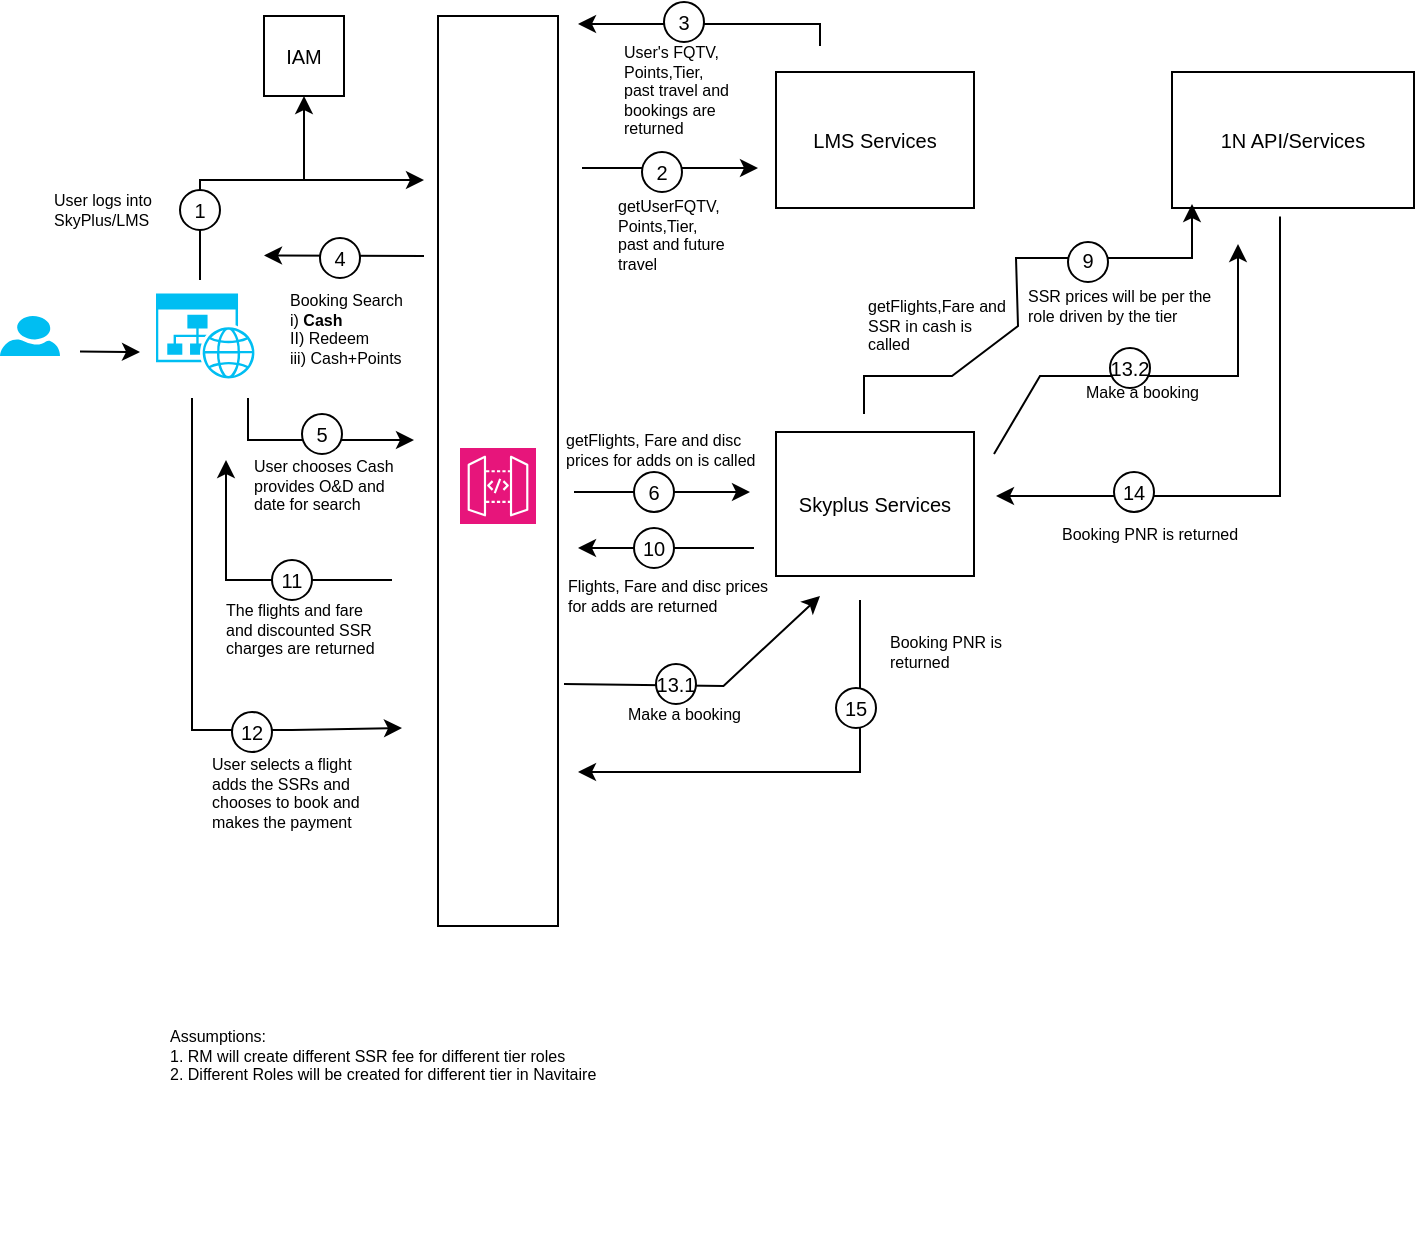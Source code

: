 <mxfile version="24.0.2" type="github" pages="2">
  <diagram name="Search Flights" id="_4PxHC857vVmuxzUV1pX">
    <mxGraphModel dx="1034" dy="446" grid="1" gridSize="10" guides="1" tooltips="1" connect="1" arrows="1" fold="1" page="1" pageScale="1" pageWidth="850" pageHeight="1100" math="0" shadow="0">
      <root>
        <mxCell id="0" />
        <mxCell id="1" parent="0" />
        <mxCell id="faEDPlh9rDtKGVH22Gkg-1" value="" style="verticalLabelPosition=bottom;html=1;verticalAlign=top;align=center;strokeColor=none;fillColor=#00BEF2;shape=mxgraph.azure.user;" parent="1" vertex="1">
          <mxGeometry x="8" y="190" width="30" height="20" as="geometry" />
        </mxCell>
        <mxCell id="faEDPlh9rDtKGVH22Gkg-2" value="" style="rounded=0;whiteSpace=wrap;html=1;" parent="1" vertex="1">
          <mxGeometry x="227" y="40" width="60" height="455" as="geometry" />
        </mxCell>
        <mxCell id="faEDPlh9rDtKGVH22Gkg-3" value="" style="verticalLabelPosition=bottom;html=1;verticalAlign=top;align=center;strokeColor=none;fillColor=#00BEF2;shape=mxgraph.azure.website_generic;pointerEvents=1;" parent="1" vertex="1">
          <mxGeometry x="86" y="178.75" width="50" height="42.5" as="geometry" />
        </mxCell>
        <mxCell id="faEDPlh9rDtKGVH22Gkg-4" value="" style="sketch=0;points=[[0,0,0],[0.25,0,0],[0.5,0,0],[0.75,0,0],[1,0,0],[0,1,0],[0.25,1,0],[0.5,1,0],[0.75,1,0],[1,1,0],[0,0.25,0],[0,0.5,0],[0,0.75,0],[1,0.25,0],[1,0.5,0],[1,0.75,0]];outlineConnect=0;fontColor=#232F3E;fillColor=#E7157B;strokeColor=#ffffff;dashed=0;verticalLabelPosition=bottom;verticalAlign=top;align=center;html=1;fontSize=12;fontStyle=0;aspect=fixed;shape=mxgraph.aws4.resourceIcon;resIcon=mxgraph.aws4.api_gateway;" parent="1" vertex="1">
          <mxGeometry x="238" y="256" width="38" height="38" as="geometry" />
        </mxCell>
        <mxCell id="faEDPlh9rDtKGVH22Gkg-5" value="" style="endArrow=classic;html=1;rounded=0;" parent="1" edge="1">
          <mxGeometry width="50" height="50" relative="1" as="geometry">
            <mxPoint x="48" y="207.75" as="sourcePoint" />
            <mxPoint x="78" y="208" as="targetPoint" />
          </mxGeometry>
        </mxCell>
        <mxCell id="faEDPlh9rDtKGVH22Gkg-6" value="" style="endArrow=classic;html=1;rounded=0;" parent="1" edge="1">
          <mxGeometry width="50" height="50" relative="1" as="geometry">
            <mxPoint x="108" y="172" as="sourcePoint" />
            <mxPoint x="220" y="122" as="targetPoint" />
            <Array as="points">
              <mxPoint x="108" y="122" />
            </Array>
          </mxGeometry>
        </mxCell>
        <mxCell id="faEDPlh9rDtKGVH22Gkg-7" value="Booking Search&lt;br&gt;i) &lt;b&gt;Cash&lt;/b&gt;&lt;br&gt;II) Redeem&lt;br&gt;iii) Cash+Points" style="text;html=1;strokeColor=none;fillColor=none;align=left;verticalAlign=top;whiteSpace=wrap;rounded=0;fontSize=8;" parent="1" vertex="1">
          <mxGeometry x="150.5" y="171" width="58.5" height="47" as="geometry" />
        </mxCell>
        <mxCell id="faEDPlh9rDtKGVH22Gkg-8" value="" style="endArrow=classic;html=1;rounded=0;entryX=0.5;entryY=1;entryDx=0;entryDy=0;" parent="1" target="faEDPlh9rDtKGVH22Gkg-9" edge="1">
          <mxGeometry width="50" height="50" relative="1" as="geometry">
            <mxPoint x="160" y="122" as="sourcePoint" />
            <mxPoint x="200" y="72" as="targetPoint" />
          </mxGeometry>
        </mxCell>
        <mxCell id="faEDPlh9rDtKGVH22Gkg-9" value="&lt;font style=&quot;font-size: 10px;&quot;&gt;IAM&lt;/font&gt;" style="rounded=0;whiteSpace=wrap;html=1;" parent="1" vertex="1">
          <mxGeometry x="140" y="40" width="40" height="40" as="geometry" />
        </mxCell>
        <mxCell id="faEDPlh9rDtKGVH22Gkg-10" value="" style="endArrow=classic;html=1;rounded=0;" parent="1" edge="1">
          <mxGeometry width="50" height="50" relative="1" as="geometry">
            <mxPoint x="220" y="160" as="sourcePoint" />
            <mxPoint x="140" y="159.75" as="targetPoint" />
          </mxGeometry>
        </mxCell>
        <mxCell id="faEDPlh9rDtKGVH22Gkg-11" value="" style="ellipse;whiteSpace=wrap;html=1;aspect=fixed;" parent="1" vertex="1">
          <mxGeometry x="168" y="151" width="20" height="20" as="geometry" />
        </mxCell>
        <mxCell id="faEDPlh9rDtKGVH22Gkg-12" value="&lt;font style=&quot;font-size: 10px;&quot;&gt;4&lt;/font&gt;" style="text;html=1;strokeColor=none;fillColor=none;align=center;verticalAlign=middle;whiteSpace=wrap;rounded=0;" parent="1" vertex="1">
          <mxGeometry x="163" y="151" width="30" height="20" as="geometry" />
        </mxCell>
        <mxCell id="faEDPlh9rDtKGVH22Gkg-13" value="" style="ellipse;whiteSpace=wrap;html=1;aspect=fixed;" parent="1" vertex="1">
          <mxGeometry x="98" y="127" width="20" height="20" as="geometry" />
        </mxCell>
        <mxCell id="faEDPlh9rDtKGVH22Gkg-14" value="&lt;font style=&quot;font-size: 10px;&quot;&gt;1&lt;/font&gt;" style="text;html=1;strokeColor=none;fillColor=none;align=center;verticalAlign=middle;whiteSpace=wrap;rounded=0;" parent="1" vertex="1">
          <mxGeometry x="93" y="127" width="30" height="20" as="geometry" />
        </mxCell>
        <mxCell id="faEDPlh9rDtKGVH22Gkg-15" value="User logs into SkyPlus/LMS" style="text;html=1;strokeColor=none;fillColor=none;align=left;verticalAlign=top;whiteSpace=wrap;rounded=0;fontSize=8;" parent="1" vertex="1">
          <mxGeometry x="32.5" y="120.5" width="58.5" height="38.5" as="geometry" />
        </mxCell>
        <mxCell id="faEDPlh9rDtKGVH22Gkg-16" value="" style="endArrow=classic;html=1;rounded=0;" parent="1" edge="1">
          <mxGeometry width="50" height="50" relative="1" as="geometry">
            <mxPoint x="132" y="231" as="sourcePoint" />
            <mxPoint x="215" y="252" as="targetPoint" />
            <Array as="points">
              <mxPoint x="132" y="252" />
            </Array>
          </mxGeometry>
        </mxCell>
        <mxCell id="faEDPlh9rDtKGVH22Gkg-17" value="" style="ellipse;whiteSpace=wrap;html=1;aspect=fixed;" parent="1" vertex="1">
          <mxGeometry x="159" y="239" width="20" height="20" as="geometry" />
        </mxCell>
        <mxCell id="faEDPlh9rDtKGVH22Gkg-18" value="&lt;font style=&quot;font-size: 10px;&quot;&gt;5&lt;/font&gt;" style="text;html=1;strokeColor=none;fillColor=none;align=center;verticalAlign=middle;whiteSpace=wrap;rounded=0;" parent="1" vertex="1">
          <mxGeometry x="154" y="239" width="30" height="20" as="geometry" />
        </mxCell>
        <mxCell id="faEDPlh9rDtKGVH22Gkg-19" value="User chooses Cash provides O&amp;amp;D and date for search" style="text;html=1;strokeColor=none;fillColor=none;align=left;verticalAlign=top;whiteSpace=wrap;rounded=0;fontSize=8;" parent="1" vertex="1">
          <mxGeometry x="132.5" y="253.5" width="76.5" height="38.5" as="geometry" />
        </mxCell>
        <mxCell id="faEDPlh9rDtKGVH22Gkg-20" value="&lt;font style=&quot;font-size: 10px;&quot;&gt;LMS Services&lt;/font&gt;" style="rounded=0;whiteSpace=wrap;html=1;" parent="1" vertex="1">
          <mxGeometry x="396" y="68" width="99" height="68" as="geometry" />
        </mxCell>
        <mxCell id="faEDPlh9rDtKGVH22Gkg-21" value="&lt;font style=&quot;font-size: 10px;&quot;&gt;Skyplus Services&lt;/font&gt;" style="rounded=0;whiteSpace=wrap;html=1;" parent="1" vertex="1">
          <mxGeometry x="396" y="248" width="99" height="72" as="geometry" />
        </mxCell>
        <mxCell id="faEDPlh9rDtKGVH22Gkg-22" value="" style="endArrow=classic;html=1;rounded=0;" parent="1" edge="1">
          <mxGeometry width="50" height="50" relative="1" as="geometry">
            <mxPoint x="299" y="116" as="sourcePoint" />
            <mxPoint x="387" y="116" as="targetPoint" />
          </mxGeometry>
        </mxCell>
        <mxCell id="faEDPlh9rDtKGVH22Gkg-23" value="&lt;font style=&quot;font-size: 10px;&quot;&gt;1N API/Services&lt;/font&gt;" style="rounded=0;whiteSpace=wrap;html=1;" parent="1" vertex="1">
          <mxGeometry x="594" y="68" width="121" height="68" as="geometry" />
        </mxCell>
        <mxCell id="faEDPlh9rDtKGVH22Gkg-24" value="" style="ellipse;whiteSpace=wrap;html=1;aspect=fixed;" parent="1" vertex="1">
          <mxGeometry x="329" y="108" width="20" height="20" as="geometry" />
        </mxCell>
        <mxCell id="faEDPlh9rDtKGVH22Gkg-25" value="&lt;font style=&quot;font-size: 10px;&quot;&gt;2&lt;/font&gt;" style="text;html=1;strokeColor=none;fillColor=none;align=center;verticalAlign=middle;whiteSpace=wrap;rounded=0;" parent="1" vertex="1">
          <mxGeometry x="324" y="108" width="30" height="20" as="geometry" />
        </mxCell>
        <mxCell id="faEDPlh9rDtKGVH22Gkg-26" value="getUserFQTV, Points,Tier, past and future travel" style="text;html=1;strokeColor=none;fillColor=none;align=left;verticalAlign=top;whiteSpace=wrap;rounded=0;fontSize=8;" parent="1" vertex="1">
          <mxGeometry x="314.75" y="124" width="58.5" height="53" as="geometry" />
        </mxCell>
        <mxCell id="faEDPlh9rDtKGVH22Gkg-27" value="getFlights,Fare and SSR in cash is called" style="text;html=1;strokeColor=none;fillColor=none;align=left;verticalAlign=top;whiteSpace=wrap;rounded=0;fontSize=8;" parent="1" vertex="1">
          <mxGeometry x="440" y="174" width="72.75" height="33" as="geometry" />
        </mxCell>
        <mxCell id="faEDPlh9rDtKGVH22Gkg-28" value="" style="endArrow=classic;html=1;rounded=0;" parent="1" edge="1">
          <mxGeometry width="50" height="50" relative="1" as="geometry">
            <mxPoint x="295" y="278" as="sourcePoint" />
            <mxPoint x="383" y="278" as="targetPoint" />
          </mxGeometry>
        </mxCell>
        <mxCell id="faEDPlh9rDtKGVH22Gkg-29" value="" style="ellipse;whiteSpace=wrap;html=1;aspect=fixed;" parent="1" vertex="1">
          <mxGeometry x="325" y="268" width="20" height="20" as="geometry" />
        </mxCell>
        <mxCell id="faEDPlh9rDtKGVH22Gkg-30" value="&lt;font style=&quot;font-size: 10px;&quot;&gt;6&lt;/font&gt;" style="text;html=1;strokeColor=none;fillColor=none;align=center;verticalAlign=middle;whiteSpace=wrap;rounded=0;" parent="1" vertex="1">
          <mxGeometry x="320" y="268" width="30" height="20" as="geometry" />
        </mxCell>
        <mxCell id="faEDPlh9rDtKGVH22Gkg-31" value="getFlights, Fare and disc prices for adds on is called" style="text;html=1;strokeColor=none;fillColor=none;align=left;verticalAlign=top;whiteSpace=wrap;rounded=0;fontSize=8;" parent="1" vertex="1">
          <mxGeometry x="289.38" y="241" width="109.25" height="18" as="geometry" />
        </mxCell>
        <mxCell id="faEDPlh9rDtKGVH22Gkg-32" value="" style="endArrow=classic;html=1;rounded=0;" parent="1" edge="1">
          <mxGeometry width="50" height="50" relative="1" as="geometry">
            <mxPoint x="648" y="140.25" as="sourcePoint" />
            <mxPoint x="506" y="280" as="targetPoint" />
            <Array as="points">
              <mxPoint x="648" y="162.25" />
              <mxPoint x="648" y="198" />
              <mxPoint x="648" y="220" />
              <mxPoint x="648" y="242" />
              <mxPoint x="648" y="280" />
            </Array>
          </mxGeometry>
        </mxCell>
        <mxCell id="faEDPlh9rDtKGVH22Gkg-33" value="" style="endArrow=classic;html=1;rounded=0;" parent="1" edge="1">
          <mxGeometry width="50" height="50" relative="1" as="geometry">
            <mxPoint x="440" y="239" as="sourcePoint" />
            <mxPoint x="604" y="134" as="targetPoint" />
            <Array as="points">
              <mxPoint x="440" y="220" />
              <mxPoint x="484" y="220" />
              <mxPoint x="517" y="195" />
              <mxPoint x="516" y="161" />
              <mxPoint x="604" y="161" />
            </Array>
          </mxGeometry>
        </mxCell>
        <mxCell id="faEDPlh9rDtKGVH22Gkg-34" value="" style="ellipse;whiteSpace=wrap;html=1;aspect=fixed;" parent="1" vertex="1">
          <mxGeometry x="542" y="153" width="20" height="20" as="geometry" />
        </mxCell>
        <mxCell id="faEDPlh9rDtKGVH22Gkg-35" value="&lt;font style=&quot;font-size: 10px;&quot;&gt;9&lt;/font&gt;" style="text;html=1;strokeColor=none;fillColor=none;align=center;verticalAlign=middle;whiteSpace=wrap;rounded=0;" parent="1" vertex="1">
          <mxGeometry x="537" y="152" width="30" height="20" as="geometry" />
        </mxCell>
        <mxCell id="faEDPlh9rDtKGVH22Gkg-36" value="" style="endArrow=classic;html=1;rounded=0;" parent="1" edge="1">
          <mxGeometry width="50" height="50" relative="1" as="geometry">
            <mxPoint x="385" y="306" as="sourcePoint" />
            <mxPoint x="297" y="306" as="targetPoint" />
            <Array as="points">
              <mxPoint x="352" y="306" />
              <mxPoint x="319" y="306" />
            </Array>
          </mxGeometry>
        </mxCell>
        <mxCell id="faEDPlh9rDtKGVH22Gkg-37" value="" style="ellipse;whiteSpace=wrap;html=1;aspect=fixed;" parent="1" vertex="1">
          <mxGeometry x="325" y="296" width="20" height="20" as="geometry" />
        </mxCell>
        <mxCell id="faEDPlh9rDtKGVH22Gkg-38" value="&lt;font style=&quot;font-size: 10px;&quot;&gt;10&lt;/font&gt;" style="text;html=1;strokeColor=none;fillColor=none;align=center;verticalAlign=middle;whiteSpace=wrap;rounded=0;" parent="1" vertex="1">
          <mxGeometry x="320" y="296" width="30" height="20" as="geometry" />
        </mxCell>
        <mxCell id="faEDPlh9rDtKGVH22Gkg-39" value="" style="endArrow=classic;html=1;rounded=0;" parent="1" edge="1">
          <mxGeometry width="50" height="50" relative="1" as="geometry">
            <mxPoint x="204" y="322" as="sourcePoint" />
            <mxPoint x="121" y="262" as="targetPoint" />
            <Array as="points">
              <mxPoint x="171" y="322" />
              <mxPoint x="121" y="322" />
            </Array>
          </mxGeometry>
        </mxCell>
        <mxCell id="faEDPlh9rDtKGVH22Gkg-40" value="" style="ellipse;whiteSpace=wrap;html=1;aspect=fixed;" parent="1" vertex="1">
          <mxGeometry x="144" y="312" width="20" height="20" as="geometry" />
        </mxCell>
        <mxCell id="faEDPlh9rDtKGVH22Gkg-41" value="&lt;font style=&quot;font-size: 10px;&quot;&gt;11&lt;/font&gt;" style="text;html=1;strokeColor=none;fillColor=none;align=center;verticalAlign=middle;whiteSpace=wrap;rounded=0;" parent="1" vertex="1">
          <mxGeometry x="139" y="312" width="30" height="20" as="geometry" />
        </mxCell>
        <mxCell id="faEDPlh9rDtKGVH22Gkg-42" value="" style="endArrow=classic;html=1;rounded=0;" parent="1" edge="1">
          <mxGeometry width="50" height="50" relative="1" as="geometry">
            <mxPoint x="418" y="55" as="sourcePoint" />
            <mxPoint x="297" y="44" as="targetPoint" />
            <Array as="points">
              <mxPoint x="418" y="44" />
            </Array>
          </mxGeometry>
        </mxCell>
        <mxCell id="faEDPlh9rDtKGVH22Gkg-43" value="User&#39;s FQTV, Points,Tier, past travel and bookings are returned" style="text;html=1;strokeColor=none;fillColor=none;align=left;verticalAlign=top;whiteSpace=wrap;rounded=0;fontSize=8;" parent="1" vertex="1">
          <mxGeometry x="318" y="47" width="58.5" height="52" as="geometry" />
        </mxCell>
        <mxCell id="faEDPlh9rDtKGVH22Gkg-44" value="" style="ellipse;whiteSpace=wrap;html=1;aspect=fixed;" parent="1" vertex="1">
          <mxGeometry x="340" y="33" width="20" height="20" as="geometry" />
        </mxCell>
        <mxCell id="faEDPlh9rDtKGVH22Gkg-45" value="&lt;font style=&quot;font-size: 10px;&quot;&gt;3&lt;/font&gt;" style="text;html=1;strokeColor=none;fillColor=none;align=center;verticalAlign=middle;whiteSpace=wrap;rounded=0;" parent="1" vertex="1">
          <mxGeometry x="335" y="33" width="30" height="20" as="geometry" />
        </mxCell>
        <mxCell id="faEDPlh9rDtKGVH22Gkg-46" value="Assumptions:&lt;br&gt;1. RM will create different SSR fee for different tier roles&lt;br&gt;2. Different Roles will be created for different tier in Navitaire&lt;br&gt;&amp;nbsp; &amp;nbsp;&amp;nbsp;" style="text;html=1;strokeColor=none;fillColor=none;align=left;verticalAlign=top;whiteSpace=wrap;rounded=0;fontSize=8;" parent="1" vertex="1">
          <mxGeometry x="91" y="539" width="275.25" height="117" as="geometry" />
        </mxCell>
        <mxCell id="faEDPlh9rDtKGVH22Gkg-47" value="The flights and fare and discounted SSR charges are returned" style="text;html=1;strokeColor=none;fillColor=none;align=left;verticalAlign=top;whiteSpace=wrap;rounded=0;fontSize=8;" parent="1" vertex="1">
          <mxGeometry x="118.75" y="326" width="79.25" height="33" as="geometry" />
        </mxCell>
        <mxCell id="faEDPlh9rDtKGVH22Gkg-48" value="" style="endArrow=classic;html=1;rounded=0;" parent="1" edge="1">
          <mxGeometry width="50" height="50" relative="1" as="geometry">
            <mxPoint x="104" y="231" as="sourcePoint" />
            <mxPoint x="209" y="396" as="targetPoint" />
            <Array as="points">
              <mxPoint x="104" y="397" />
              <mxPoint x="154" y="397" />
            </Array>
          </mxGeometry>
        </mxCell>
        <mxCell id="faEDPlh9rDtKGVH22Gkg-49" value="User selects a flight adds the SSRs and chooses to book and makes the payment" style="text;html=1;strokeColor=none;fillColor=none;align=left;verticalAlign=top;whiteSpace=wrap;rounded=0;fontSize=8;" parent="1" vertex="1">
          <mxGeometry x="111.75" y="403" width="86.25" height="59" as="geometry" />
        </mxCell>
        <mxCell id="faEDPlh9rDtKGVH22Gkg-50" value="" style="ellipse;whiteSpace=wrap;html=1;aspect=fixed;" parent="1" vertex="1">
          <mxGeometry x="124" y="388" width="20" height="20" as="geometry" />
        </mxCell>
        <mxCell id="faEDPlh9rDtKGVH22Gkg-51" value="&lt;font style=&quot;font-size: 10px;&quot;&gt;12&lt;/font&gt;" style="text;html=1;strokeColor=none;fillColor=none;align=center;verticalAlign=middle;whiteSpace=wrap;rounded=0;" parent="1" vertex="1">
          <mxGeometry x="119" y="388" width="30" height="20" as="geometry" />
        </mxCell>
        <mxCell id="faEDPlh9rDtKGVH22Gkg-52" value="Flights, Fare and disc prices for adds are returned" style="text;html=1;strokeColor=none;fillColor=none;align=left;verticalAlign=top;whiteSpace=wrap;rounded=0;fontSize=8;" parent="1" vertex="1">
          <mxGeometry x="290.38" y="314" width="109.25" height="18" as="geometry" />
        </mxCell>
        <mxCell id="faEDPlh9rDtKGVH22Gkg-53" value="SSR prices will be per the role driven by the tier&amp;nbsp;&amp;nbsp;" style="text;html=1;strokeColor=none;fillColor=none;align=left;verticalAlign=top;whiteSpace=wrap;rounded=0;fontSize=8;" parent="1" vertex="1">
          <mxGeometry x="520" y="169" width="94.75" height="33" as="geometry" />
        </mxCell>
        <mxCell id="faEDPlh9rDtKGVH22Gkg-55" value="" style="endArrow=classic;html=1;rounded=0;" parent="1" edge="1">
          <mxGeometry width="50" height="50" relative="1" as="geometry">
            <mxPoint x="290" y="374" as="sourcePoint" />
            <mxPoint x="418" y="330" as="targetPoint" />
            <Array as="points">
              <mxPoint x="369.75" y="375" />
            </Array>
          </mxGeometry>
        </mxCell>
        <mxCell id="faEDPlh9rDtKGVH22Gkg-56" value="" style="ellipse;whiteSpace=wrap;html=1;aspect=fixed;" parent="1" vertex="1">
          <mxGeometry x="336" y="364" width="20" height="20" as="geometry" />
        </mxCell>
        <mxCell id="faEDPlh9rDtKGVH22Gkg-57" value="&lt;font style=&quot;font-size: 10px;&quot;&gt;13.1&lt;/font&gt;" style="text;html=1;strokeColor=none;fillColor=none;align=center;verticalAlign=middle;whiteSpace=wrap;rounded=0;" parent="1" vertex="1">
          <mxGeometry x="331" y="364" width="30" height="20" as="geometry" />
        </mxCell>
        <mxCell id="faEDPlh9rDtKGVH22Gkg-58" value="Make a booking" style="text;html=1;strokeColor=none;fillColor=none;align=left;verticalAlign=top;whiteSpace=wrap;rounded=0;fontSize=8;" parent="1" vertex="1">
          <mxGeometry x="319.75" y="378" width="70.25" height="18" as="geometry" />
        </mxCell>
        <mxCell id="faEDPlh9rDtKGVH22Gkg-59" value="" style="endArrow=classic;html=1;rounded=0;" parent="1" edge="1">
          <mxGeometry width="50" height="50" relative="1" as="geometry">
            <mxPoint x="505" y="259" as="sourcePoint" />
            <mxPoint x="627" y="154" as="targetPoint" />
            <Array as="points">
              <mxPoint x="528" y="220" />
              <mxPoint x="627" y="220" />
            </Array>
          </mxGeometry>
        </mxCell>
        <mxCell id="faEDPlh9rDtKGVH22Gkg-60" value="Make a booking" style="text;html=1;strokeColor=none;fillColor=none;align=left;verticalAlign=top;whiteSpace=wrap;rounded=0;fontSize=8;" parent="1" vertex="1">
          <mxGeometry x="548.75" y="217" width="109.25" height="18" as="geometry" />
        </mxCell>
        <mxCell id="faEDPlh9rDtKGVH22Gkg-61" value="" style="ellipse;whiteSpace=wrap;html=1;aspect=fixed;" parent="1" vertex="1">
          <mxGeometry x="563" y="206" width="20" height="20" as="geometry" />
        </mxCell>
        <mxCell id="faEDPlh9rDtKGVH22Gkg-62" value="&lt;font style=&quot;font-size: 10px;&quot;&gt;13.2&lt;/font&gt;" style="text;html=1;strokeColor=none;fillColor=none;align=center;verticalAlign=middle;whiteSpace=wrap;rounded=0;" parent="1" vertex="1">
          <mxGeometry x="558" y="206" width="30" height="20" as="geometry" />
        </mxCell>
        <mxCell id="faEDPlh9rDtKGVH22Gkg-63" value="" style="ellipse;whiteSpace=wrap;html=1;aspect=fixed;" parent="1" vertex="1">
          <mxGeometry x="565" y="268" width="20" height="20" as="geometry" />
        </mxCell>
        <mxCell id="faEDPlh9rDtKGVH22Gkg-64" value="&lt;font style=&quot;font-size: 10px;&quot;&gt;14&lt;/font&gt;" style="text;html=1;strokeColor=none;fillColor=none;align=center;verticalAlign=middle;whiteSpace=wrap;rounded=0;" parent="1" vertex="1">
          <mxGeometry x="560" y="268" width="30" height="20" as="geometry" />
        </mxCell>
        <mxCell id="faEDPlh9rDtKGVH22Gkg-65" value="Booking PNR is returned" style="text;html=1;strokeColor=none;fillColor=none;align=left;verticalAlign=top;whiteSpace=wrap;rounded=0;fontSize=8;" parent="1" vertex="1">
          <mxGeometry x="537" y="288" width="109.25" height="18" as="geometry" />
        </mxCell>
        <mxCell id="faEDPlh9rDtKGVH22Gkg-66" value="" style="endArrow=classic;html=1;rounded=0;" parent="1" edge="1">
          <mxGeometry width="50" height="50" relative="1" as="geometry">
            <mxPoint x="438" y="332" as="sourcePoint" />
            <mxPoint x="297" y="418" as="targetPoint" />
            <Array as="points">
              <mxPoint x="438" y="418" />
            </Array>
          </mxGeometry>
        </mxCell>
        <mxCell id="faEDPlh9rDtKGVH22Gkg-67" value="Booking PNR is returned" style="text;html=1;strokeColor=none;fillColor=none;align=left;verticalAlign=top;whiteSpace=wrap;rounded=0;fontSize=8;" parent="1" vertex="1">
          <mxGeometry x="451" y="341.5" width="74.25" height="18" as="geometry" />
        </mxCell>
        <mxCell id="faEDPlh9rDtKGVH22Gkg-68" value="" style="ellipse;whiteSpace=wrap;html=1;aspect=fixed;" parent="1" vertex="1">
          <mxGeometry x="426" y="376" width="20" height="20" as="geometry" />
        </mxCell>
        <mxCell id="faEDPlh9rDtKGVH22Gkg-69" value="&lt;font style=&quot;font-size: 10px;&quot;&gt;15&lt;/font&gt;" style="text;html=1;strokeColor=none;fillColor=none;align=center;verticalAlign=middle;whiteSpace=wrap;rounded=0;" parent="1" vertex="1">
          <mxGeometry x="421" y="376" width="30" height="20" as="geometry" />
        </mxCell>
      </root>
    </mxGraphModel>
  </diagram>
  <diagram id="38m__XhlMEfYshrvxFyG" name="Book">
    <mxGraphModel dx="1034" dy="446" grid="1" gridSize="10" guides="1" tooltips="1" connect="1" arrows="1" fold="1" page="1" pageScale="1" pageWidth="850" pageHeight="1100" math="0" shadow="0">
      <root>
        <mxCell id="0" />
        <mxCell id="1" parent="0" />
        <mxCell id="FekZpOzBv7ZHByke9AiK-1" value="" style="verticalLabelPosition=bottom;html=1;verticalAlign=top;align=center;strokeColor=none;fillColor=#00BEF2;shape=mxgraph.azure.user;" parent="1" vertex="1">
          <mxGeometry x="8" y="190" width="30" height="20" as="geometry" />
        </mxCell>
        <mxCell id="FekZpOzBv7ZHByke9AiK-2" value="" style="rounded=0;whiteSpace=wrap;html=1;" parent="1" vertex="1">
          <mxGeometry x="227" y="40" width="60" height="455" as="geometry" />
        </mxCell>
        <mxCell id="FekZpOzBv7ZHByke9AiK-3" value="" style="verticalLabelPosition=bottom;html=1;verticalAlign=top;align=center;strokeColor=none;fillColor=#00BEF2;shape=mxgraph.azure.website_generic;pointerEvents=1;" parent="1" vertex="1">
          <mxGeometry x="86" y="178.75" width="50" height="42.5" as="geometry" />
        </mxCell>
        <mxCell id="FekZpOzBv7ZHByke9AiK-4" value="" style="sketch=0;points=[[0,0,0],[0.25,0,0],[0.5,0,0],[0.75,0,0],[1,0,0],[0,1,0],[0.25,1,0],[0.5,1,0],[0.75,1,0],[1,1,0],[0,0.25,0],[0,0.5,0],[0,0.75,0],[1,0.25,0],[1,0.5,0],[1,0.75,0]];outlineConnect=0;fontColor=#232F3E;fillColor=#E7157B;strokeColor=#ffffff;dashed=0;verticalLabelPosition=bottom;verticalAlign=top;align=center;html=1;fontSize=12;fontStyle=0;aspect=fixed;shape=mxgraph.aws4.resourceIcon;resIcon=mxgraph.aws4.api_gateway;" parent="1" vertex="1">
          <mxGeometry x="238" y="256" width="38" height="38" as="geometry" />
        </mxCell>
        <mxCell id="FekZpOzBv7ZHByke9AiK-5" value="" style="endArrow=classic;html=1;rounded=0;" parent="1" edge="1">
          <mxGeometry width="50" height="50" relative="1" as="geometry">
            <mxPoint x="48" y="207.75" as="sourcePoint" />
            <mxPoint x="78" y="208" as="targetPoint" />
          </mxGeometry>
        </mxCell>
        <mxCell id="FekZpOzBv7ZHByke9AiK-6" value="" style="endArrow=classic;html=1;rounded=0;" parent="1" edge="1">
          <mxGeometry width="50" height="50" relative="1" as="geometry">
            <mxPoint x="108" y="172" as="sourcePoint" />
            <mxPoint x="220" y="122" as="targetPoint" />
            <Array as="points">
              <mxPoint x="108" y="122" />
            </Array>
          </mxGeometry>
        </mxCell>
        <mxCell id="FekZpOzBv7ZHByke9AiK-7" value="Booking Search&lt;br&gt;i) &lt;b&gt;Cash&lt;/b&gt;&lt;br&gt;II) Redeem&lt;br&gt;iii) Cash+Points" style="text;html=1;strokeColor=none;fillColor=none;align=left;verticalAlign=top;whiteSpace=wrap;rounded=0;fontSize=8;" parent="1" vertex="1">
          <mxGeometry x="150.5" y="171" width="58.5" height="47" as="geometry" />
        </mxCell>
        <mxCell id="FekZpOzBv7ZHByke9AiK-8" value="" style="endArrow=classic;html=1;rounded=0;entryX=0.5;entryY=1;entryDx=0;entryDy=0;" parent="1" target="FekZpOzBv7ZHByke9AiK-9" edge="1">
          <mxGeometry width="50" height="50" relative="1" as="geometry">
            <mxPoint x="160" y="122" as="sourcePoint" />
            <mxPoint x="200" y="72" as="targetPoint" />
          </mxGeometry>
        </mxCell>
        <mxCell id="FekZpOzBv7ZHByke9AiK-9" value="&lt;font style=&quot;font-size: 10px;&quot;&gt;IAM&lt;/font&gt;" style="rounded=0;whiteSpace=wrap;html=1;" parent="1" vertex="1">
          <mxGeometry x="140" y="40" width="40" height="40" as="geometry" />
        </mxCell>
        <mxCell id="FekZpOzBv7ZHByke9AiK-10" value="" style="endArrow=classic;html=1;rounded=0;" parent="1" edge="1">
          <mxGeometry width="50" height="50" relative="1" as="geometry">
            <mxPoint x="220" y="160" as="sourcePoint" />
            <mxPoint x="140" y="159.75" as="targetPoint" />
          </mxGeometry>
        </mxCell>
        <mxCell id="FekZpOzBv7ZHByke9AiK-11" value="" style="ellipse;whiteSpace=wrap;html=1;aspect=fixed;" parent="1" vertex="1">
          <mxGeometry x="168" y="151" width="20" height="20" as="geometry" />
        </mxCell>
        <mxCell id="FekZpOzBv7ZHByke9AiK-12" value="&lt;font style=&quot;font-size: 10px;&quot;&gt;4&lt;/font&gt;" style="text;html=1;strokeColor=none;fillColor=none;align=center;verticalAlign=middle;whiteSpace=wrap;rounded=0;" parent="1" vertex="1">
          <mxGeometry x="163" y="151" width="30" height="20" as="geometry" />
        </mxCell>
        <mxCell id="FekZpOzBv7ZHByke9AiK-13" value="" style="ellipse;whiteSpace=wrap;html=1;aspect=fixed;" parent="1" vertex="1">
          <mxGeometry x="98" y="127" width="20" height="20" as="geometry" />
        </mxCell>
        <mxCell id="FekZpOzBv7ZHByke9AiK-14" value="&lt;font style=&quot;font-size: 10px;&quot;&gt;1&lt;/font&gt;" style="text;html=1;strokeColor=none;fillColor=none;align=center;verticalAlign=middle;whiteSpace=wrap;rounded=0;" parent="1" vertex="1">
          <mxGeometry x="93" y="127" width="30" height="20" as="geometry" />
        </mxCell>
        <mxCell id="FekZpOzBv7ZHByke9AiK-15" value="User logs into SkyPlus/LMS" style="text;html=1;strokeColor=none;fillColor=none;align=left;verticalAlign=top;whiteSpace=wrap;rounded=0;fontSize=8;" parent="1" vertex="1">
          <mxGeometry x="32.5" y="120.5" width="58.5" height="38.5" as="geometry" />
        </mxCell>
        <mxCell id="FekZpOzBv7ZHByke9AiK-16" value="" style="endArrow=classic;html=1;rounded=0;" parent="1" edge="1">
          <mxGeometry width="50" height="50" relative="1" as="geometry">
            <mxPoint x="132" y="231" as="sourcePoint" />
            <mxPoint x="215" y="252" as="targetPoint" />
            <Array as="points">
              <mxPoint x="132" y="252" />
            </Array>
          </mxGeometry>
        </mxCell>
        <mxCell id="FekZpOzBv7ZHByke9AiK-17" value="" style="ellipse;whiteSpace=wrap;html=1;aspect=fixed;" parent="1" vertex="1">
          <mxGeometry x="159" y="239" width="20" height="20" as="geometry" />
        </mxCell>
        <mxCell id="FekZpOzBv7ZHByke9AiK-18" value="&lt;font style=&quot;font-size: 10px;&quot;&gt;5&lt;/font&gt;" style="text;html=1;strokeColor=none;fillColor=none;align=center;verticalAlign=middle;whiteSpace=wrap;rounded=0;" parent="1" vertex="1">
          <mxGeometry x="154" y="239" width="30" height="20" as="geometry" />
        </mxCell>
        <mxCell id="FekZpOzBv7ZHByke9AiK-19" value="User chooses Cash provides O&amp;amp;D and date for search" style="text;html=1;strokeColor=none;fillColor=none;align=left;verticalAlign=top;whiteSpace=wrap;rounded=0;fontSize=8;" parent="1" vertex="1">
          <mxGeometry x="132.5" y="253.5" width="76.5" height="38.5" as="geometry" />
        </mxCell>
        <mxCell id="FekZpOzBv7ZHByke9AiK-20" value="&lt;font style=&quot;font-size: 10px;&quot;&gt;LMS Services&lt;/font&gt;" style="rounded=0;whiteSpace=wrap;html=1;" parent="1" vertex="1">
          <mxGeometry x="396" y="68" width="99" height="68" as="geometry" />
        </mxCell>
        <mxCell id="FekZpOzBv7ZHByke9AiK-21" value="&lt;font style=&quot;font-size: 10px;&quot;&gt;Skyplus Services&lt;/font&gt;" style="rounded=0;whiteSpace=wrap;html=1;" parent="1" vertex="1">
          <mxGeometry x="396" y="248" width="99" height="72" as="geometry" />
        </mxCell>
        <mxCell id="FekZpOzBv7ZHByke9AiK-22" value="" style="endArrow=classic;html=1;rounded=0;" parent="1" edge="1">
          <mxGeometry width="50" height="50" relative="1" as="geometry">
            <mxPoint x="299" y="116" as="sourcePoint" />
            <mxPoint x="387" y="116" as="targetPoint" />
          </mxGeometry>
        </mxCell>
        <mxCell id="FekZpOzBv7ZHByke9AiK-23" value="&lt;font style=&quot;font-size: 10px;&quot;&gt;1N API/Services&lt;/font&gt;" style="rounded=0;whiteSpace=wrap;html=1;" parent="1" vertex="1">
          <mxGeometry x="594" y="68" width="121" height="68" as="geometry" />
        </mxCell>
        <mxCell id="FekZpOzBv7ZHByke9AiK-24" value="" style="ellipse;whiteSpace=wrap;html=1;aspect=fixed;" parent="1" vertex="1">
          <mxGeometry x="329" y="108" width="20" height="20" as="geometry" />
        </mxCell>
        <mxCell id="FekZpOzBv7ZHByke9AiK-25" value="&lt;font style=&quot;font-size: 10px;&quot;&gt;2&lt;/font&gt;" style="text;html=1;strokeColor=none;fillColor=none;align=center;verticalAlign=middle;whiteSpace=wrap;rounded=0;" parent="1" vertex="1">
          <mxGeometry x="324" y="108" width="30" height="20" as="geometry" />
        </mxCell>
        <mxCell id="FekZpOzBv7ZHByke9AiK-26" value="getUserFQTV, Points,Tier, past and future travel" style="text;html=1;strokeColor=none;fillColor=none;align=left;verticalAlign=top;whiteSpace=wrap;rounded=0;fontSize=8;" parent="1" vertex="1">
          <mxGeometry x="314.75" y="124" width="58.5" height="53" as="geometry" />
        </mxCell>
        <mxCell id="FekZpOzBv7ZHByke9AiK-27" value="getFlights,Fare and SSR in cash is called" style="text;html=1;strokeColor=none;fillColor=none;align=left;verticalAlign=top;whiteSpace=wrap;rounded=0;fontSize=8;" parent="1" vertex="1">
          <mxGeometry x="440" y="174" width="72.75" height="33" as="geometry" />
        </mxCell>
        <mxCell id="FekZpOzBv7ZHByke9AiK-28" value="" style="endArrow=classic;html=1;rounded=0;" parent="1" edge="1">
          <mxGeometry width="50" height="50" relative="1" as="geometry">
            <mxPoint x="295" y="278" as="sourcePoint" />
            <mxPoint x="383" y="278" as="targetPoint" />
          </mxGeometry>
        </mxCell>
        <mxCell id="FekZpOzBv7ZHByke9AiK-29" value="" style="ellipse;whiteSpace=wrap;html=1;aspect=fixed;" parent="1" vertex="1">
          <mxGeometry x="325" y="268" width="20" height="20" as="geometry" />
        </mxCell>
        <mxCell id="FekZpOzBv7ZHByke9AiK-30" value="&lt;font style=&quot;font-size: 10px;&quot;&gt;6&lt;/font&gt;" style="text;html=1;strokeColor=none;fillColor=none;align=center;verticalAlign=middle;whiteSpace=wrap;rounded=0;" parent="1" vertex="1">
          <mxGeometry x="320" y="268" width="30" height="20" as="geometry" />
        </mxCell>
        <mxCell id="FekZpOzBv7ZHByke9AiK-31" value="getFlights, Fare and disc prices for adds on is called" style="text;html=1;strokeColor=none;fillColor=none;align=left;verticalAlign=top;whiteSpace=wrap;rounded=0;fontSize=8;" parent="1" vertex="1">
          <mxGeometry x="289.38" y="241" width="109.25" height="18" as="geometry" />
        </mxCell>
        <mxCell id="FekZpOzBv7ZHByke9AiK-32" value="" style="endArrow=classic;html=1;rounded=0;" parent="1" edge="1">
          <mxGeometry width="50" height="50" relative="1" as="geometry">
            <mxPoint x="648" y="140.25" as="sourcePoint" />
            <mxPoint x="506" y="286" as="targetPoint" />
            <Array as="points">
              <mxPoint x="648" y="162.25" />
              <mxPoint x="648" y="198" />
              <mxPoint x="648" y="220" />
              <mxPoint x="648" y="242" />
              <mxPoint x="539" y="242" />
            </Array>
          </mxGeometry>
        </mxCell>
        <mxCell id="FekZpOzBv7ZHByke9AiK-33" value="" style="endArrow=classic;html=1;rounded=0;" parent="1" edge="1">
          <mxGeometry width="50" height="50" relative="1" as="geometry">
            <mxPoint x="440" y="239" as="sourcePoint" />
            <mxPoint x="604" y="134" as="targetPoint" />
            <Array as="points">
              <mxPoint x="440" y="220" />
              <mxPoint x="484" y="220" />
              <mxPoint x="517" y="195" />
              <mxPoint x="516" y="161" />
              <mxPoint x="604" y="161" />
            </Array>
          </mxGeometry>
        </mxCell>
        <mxCell id="FekZpOzBv7ZHByke9AiK-34" value="" style="ellipse;whiteSpace=wrap;html=1;aspect=fixed;" parent="1" vertex="1">
          <mxGeometry x="542" y="153" width="20" height="20" as="geometry" />
        </mxCell>
        <mxCell id="FekZpOzBv7ZHByke9AiK-35" value="&lt;font style=&quot;font-size: 10px;&quot;&gt;9&lt;/font&gt;" style="text;html=1;strokeColor=none;fillColor=none;align=center;verticalAlign=middle;whiteSpace=wrap;rounded=0;" parent="1" vertex="1">
          <mxGeometry x="537" y="152" width="30" height="20" as="geometry" />
        </mxCell>
        <mxCell id="FekZpOzBv7ZHByke9AiK-36" value="" style="endArrow=classic;html=1;rounded=0;" parent="1" edge="1">
          <mxGeometry width="50" height="50" relative="1" as="geometry">
            <mxPoint x="385" y="306" as="sourcePoint" />
            <mxPoint x="297" y="306" as="targetPoint" />
            <Array as="points">
              <mxPoint x="352" y="306" />
              <mxPoint x="319" y="306" />
            </Array>
          </mxGeometry>
        </mxCell>
        <mxCell id="FekZpOzBv7ZHByke9AiK-37" value="" style="ellipse;whiteSpace=wrap;html=1;aspect=fixed;" parent="1" vertex="1">
          <mxGeometry x="325" y="296" width="20" height="20" as="geometry" />
        </mxCell>
        <mxCell id="FekZpOzBv7ZHByke9AiK-38" value="&lt;font style=&quot;font-size: 10px;&quot;&gt;10&lt;/font&gt;" style="text;html=1;strokeColor=none;fillColor=none;align=center;verticalAlign=middle;whiteSpace=wrap;rounded=0;" parent="1" vertex="1">
          <mxGeometry x="320" y="296" width="30" height="20" as="geometry" />
        </mxCell>
        <mxCell id="FekZpOzBv7ZHByke9AiK-39" value="" style="endArrow=classic;html=1;rounded=0;" parent="1" edge="1">
          <mxGeometry width="50" height="50" relative="1" as="geometry">
            <mxPoint x="204" y="322" as="sourcePoint" />
            <mxPoint x="121" y="262" as="targetPoint" />
            <Array as="points">
              <mxPoint x="171" y="322" />
              <mxPoint x="121" y="322" />
            </Array>
          </mxGeometry>
        </mxCell>
        <mxCell id="FekZpOzBv7ZHByke9AiK-40" value="" style="ellipse;whiteSpace=wrap;html=1;aspect=fixed;" parent="1" vertex="1">
          <mxGeometry x="144" y="312" width="20" height="20" as="geometry" />
        </mxCell>
        <mxCell id="FekZpOzBv7ZHByke9AiK-41" value="&lt;font style=&quot;font-size: 10px;&quot;&gt;11&lt;/font&gt;" style="text;html=1;strokeColor=none;fillColor=none;align=center;verticalAlign=middle;whiteSpace=wrap;rounded=0;" parent="1" vertex="1">
          <mxGeometry x="139" y="312" width="30" height="20" as="geometry" />
        </mxCell>
        <mxCell id="FekZpOzBv7ZHByke9AiK-42" value="" style="endArrow=classic;html=1;rounded=0;" parent="1" edge="1">
          <mxGeometry width="50" height="50" relative="1" as="geometry">
            <mxPoint x="418" y="55" as="sourcePoint" />
            <mxPoint x="297" y="44" as="targetPoint" />
            <Array as="points">
              <mxPoint x="418" y="44" />
            </Array>
          </mxGeometry>
        </mxCell>
        <mxCell id="FekZpOzBv7ZHByke9AiK-43" value="User&#39;s FQTV, Points,Tier, past travel and bookings are returned" style="text;html=1;strokeColor=none;fillColor=none;align=left;verticalAlign=top;whiteSpace=wrap;rounded=0;fontSize=8;" parent="1" vertex="1">
          <mxGeometry x="318" y="47" width="58.5" height="52" as="geometry" />
        </mxCell>
        <mxCell id="FekZpOzBv7ZHByke9AiK-44" value="" style="ellipse;whiteSpace=wrap;html=1;aspect=fixed;" parent="1" vertex="1">
          <mxGeometry x="340" y="33" width="20" height="20" as="geometry" />
        </mxCell>
        <mxCell id="FekZpOzBv7ZHByke9AiK-45" value="&lt;font style=&quot;font-size: 10px;&quot;&gt;3&lt;/font&gt;" style="text;html=1;strokeColor=none;fillColor=none;align=center;verticalAlign=middle;whiteSpace=wrap;rounded=0;" parent="1" vertex="1">
          <mxGeometry x="335" y="33" width="30" height="20" as="geometry" />
        </mxCell>
        <mxCell id="FekZpOzBv7ZHByke9AiK-46" value="Assumptions:&lt;br&gt;1. RM will create different SSR fee for different tier roles&lt;br&gt;2. Different Roles will be created for different tier in Navitaire&lt;br&gt;&amp;nbsp; &amp;nbsp;&amp;nbsp;" style="text;html=1;strokeColor=none;fillColor=none;align=left;verticalAlign=top;whiteSpace=wrap;rounded=0;fontSize=8;" parent="1" vertex="1">
          <mxGeometry x="91" y="539" width="275.25" height="117" as="geometry" />
        </mxCell>
        <mxCell id="FekZpOzBv7ZHByke9AiK-47" value="The flights and fare and discounted SSR charges are returned" style="text;html=1;strokeColor=none;fillColor=none;align=left;verticalAlign=top;whiteSpace=wrap;rounded=0;fontSize=8;" parent="1" vertex="1">
          <mxGeometry x="118.75" y="326" width="79.25" height="33" as="geometry" />
        </mxCell>
        <mxCell id="FekZpOzBv7ZHByke9AiK-48" value="" style="endArrow=classic;html=1;rounded=0;" parent="1" edge="1">
          <mxGeometry width="50" height="50" relative="1" as="geometry">
            <mxPoint x="104" y="231" as="sourcePoint" />
            <mxPoint x="209" y="396" as="targetPoint" />
            <Array as="points">
              <mxPoint x="104" y="397" />
              <mxPoint x="154" y="397" />
            </Array>
          </mxGeometry>
        </mxCell>
        <mxCell id="FekZpOzBv7ZHByke9AiK-49" value="User selects a flight adds the SSRs and chooses to book and makes the payment" style="text;html=1;strokeColor=none;fillColor=none;align=left;verticalAlign=top;whiteSpace=wrap;rounded=0;fontSize=8;" parent="1" vertex="1">
          <mxGeometry x="111.75" y="403" width="86.25" height="59" as="geometry" />
        </mxCell>
        <mxCell id="FekZpOzBv7ZHByke9AiK-50" value="" style="ellipse;whiteSpace=wrap;html=1;aspect=fixed;" parent="1" vertex="1">
          <mxGeometry x="124" y="388" width="20" height="20" as="geometry" />
        </mxCell>
        <mxCell id="FekZpOzBv7ZHByke9AiK-51" value="&lt;font style=&quot;font-size: 10px;&quot;&gt;12&lt;/font&gt;" style="text;html=1;strokeColor=none;fillColor=none;align=center;verticalAlign=middle;whiteSpace=wrap;rounded=0;" parent="1" vertex="1">
          <mxGeometry x="119" y="388" width="30" height="20" as="geometry" />
        </mxCell>
        <mxCell id="FekZpOzBv7ZHByke9AiK-52" value="Flights, Fare and disc prices for adds are returned" style="text;html=1;strokeColor=none;fillColor=none;align=left;verticalAlign=top;whiteSpace=wrap;rounded=0;fontSize=8;" parent="1" vertex="1">
          <mxGeometry x="290.38" y="314" width="109.25" height="18" as="geometry" />
        </mxCell>
        <mxCell id="FekZpOzBv7ZHByke9AiK-53" value="SSR prices will be per the role driven by the tier&amp;nbsp;&amp;nbsp;" style="text;html=1;strokeColor=none;fillColor=none;align=left;verticalAlign=top;whiteSpace=wrap;rounded=0;fontSize=8;" parent="1" vertex="1">
          <mxGeometry x="520" y="169" width="94.75" height="33" as="geometry" />
        </mxCell>
        <mxCell id="FekZpOzBv7ZHByke9AiK-54" value="&lt;span style=&quot;font-size: 10px;&quot;&gt;PNR Update&amp;nbsp; Event Service&lt;/span&gt;" style="rounded=0;whiteSpace=wrap;html=1;" parent="1" vertex="1">
          <mxGeometry x="632" y="256" width="99" height="72" as="geometry" />
        </mxCell>
        <mxCell id="FekZpOzBv7ZHByke9AiK-55" value="" style="endArrow=classic;html=1;rounded=0;" parent="1" edge="1">
          <mxGeometry width="50" height="50" relative="1" as="geometry">
            <mxPoint x="290" y="374" as="sourcePoint" />
            <mxPoint x="418" y="330" as="targetPoint" />
            <Array as="points">
              <mxPoint x="369.75" y="375" />
            </Array>
          </mxGeometry>
        </mxCell>
        <mxCell id="FekZpOzBv7ZHByke9AiK-56" value="" style="ellipse;whiteSpace=wrap;html=1;aspect=fixed;" parent="1" vertex="1">
          <mxGeometry x="336" y="364" width="20" height="20" as="geometry" />
        </mxCell>
        <mxCell id="FekZpOzBv7ZHByke9AiK-57" value="&lt;font style=&quot;font-size: 10px;&quot;&gt;13&lt;/font&gt;" style="text;html=1;strokeColor=none;fillColor=none;align=center;verticalAlign=middle;whiteSpace=wrap;rounded=0;" parent="1" vertex="1">
          <mxGeometry x="331" y="364" width="30" height="20" as="geometry" />
        </mxCell>
        <mxCell id="FekZpOzBv7ZHByke9AiK-58" value="Make a booking" style="text;html=1;strokeColor=none;fillColor=none;align=left;verticalAlign=top;whiteSpace=wrap;rounded=0;fontSize=8;" parent="1" vertex="1">
          <mxGeometry x="319.75" y="384" width="109.25" height="18" as="geometry" />
        </mxCell>
        <mxCell id="FekZpOzBv7ZHByke9AiK-59" value="" style="endArrow=classic;html=1;rounded=0;" parent="1" edge="1">
          <mxGeometry width="50" height="50" relative="1" as="geometry">
            <mxPoint x="505" y="259" as="sourcePoint" />
            <mxPoint x="627" y="154" as="targetPoint" />
            <Array as="points">
              <mxPoint x="528" y="220" />
              <mxPoint x="627" y="220" />
            </Array>
          </mxGeometry>
        </mxCell>
        <mxCell id="FekZpOzBv7ZHByke9AiK-60" value="Make a booking" style="text;html=1;strokeColor=none;fillColor=none;align=left;verticalAlign=top;whiteSpace=wrap;rounded=0;fontSize=8;" parent="1" vertex="1">
          <mxGeometry x="548.75" y="217" width="109.25" height="18" as="geometry" />
        </mxCell>
        <mxCell id="FekZpOzBv7ZHByke9AiK-61" value="" style="ellipse;whiteSpace=wrap;html=1;aspect=fixed;" parent="1" vertex="1">
          <mxGeometry x="563" y="206" width="20" height="20" as="geometry" />
        </mxCell>
        <mxCell id="FekZpOzBv7ZHByke9AiK-62" value="&lt;font style=&quot;font-size: 10px;&quot;&gt;13&lt;/font&gt;" style="text;html=1;strokeColor=none;fillColor=none;align=center;verticalAlign=middle;whiteSpace=wrap;rounded=0;" parent="1" vertex="1">
          <mxGeometry x="558" y="206" width="30" height="20" as="geometry" />
        </mxCell>
        <mxCell id="FekZpOzBv7ZHByke9AiK-63" value="" style="ellipse;whiteSpace=wrap;html=1;aspect=fixed;" parent="1" vertex="1">
          <mxGeometry x="565" y="234" width="20" height="20" as="geometry" />
        </mxCell>
        <mxCell id="FekZpOzBv7ZHByke9AiK-64" value="&lt;font style=&quot;font-size: 10px;&quot;&gt;14&lt;/font&gt;" style="text;html=1;strokeColor=none;fillColor=none;align=center;verticalAlign=middle;whiteSpace=wrap;rounded=0;" parent="1" vertex="1">
          <mxGeometry x="560" y="234" width="30" height="20" as="geometry" />
        </mxCell>
        <mxCell id="FekZpOzBv7ZHByke9AiK-65" value="Booking PNR is returned" style="text;html=1;strokeColor=none;fillColor=none;align=left;verticalAlign=top;whiteSpace=wrap;rounded=0;fontSize=8;" parent="1" vertex="1">
          <mxGeometry x="530.75" y="259" width="109.25" height="18" as="geometry" />
        </mxCell>
        <mxCell id="FekZpOzBv7ZHByke9AiK-66" value="" style="endArrow=classic;html=1;rounded=0;" parent="1" edge="1">
          <mxGeometry width="50" height="50" relative="1" as="geometry">
            <mxPoint x="438" y="332" as="sourcePoint" />
            <mxPoint x="297" y="418" as="targetPoint" />
            <Array as="points">
              <mxPoint x="438" y="418" />
            </Array>
          </mxGeometry>
        </mxCell>
        <mxCell id="FekZpOzBv7ZHByke9AiK-67" value="Booking PNR is returned" style="text;html=1;strokeColor=none;fillColor=none;align=left;verticalAlign=top;whiteSpace=wrap;rounded=0;fontSize=8;" parent="1" vertex="1">
          <mxGeometry x="451" y="341.5" width="74.25" height="18" as="geometry" />
        </mxCell>
        <mxCell id="FekZpOzBv7ZHByke9AiK-68" value="" style="ellipse;whiteSpace=wrap;html=1;aspect=fixed;" parent="1" vertex="1">
          <mxGeometry x="426" y="376" width="20" height="20" as="geometry" />
        </mxCell>
        <mxCell id="FekZpOzBv7ZHByke9AiK-69" value="&lt;font style=&quot;font-size: 10px;&quot;&gt;15&lt;/font&gt;" style="text;html=1;strokeColor=none;fillColor=none;align=center;verticalAlign=middle;whiteSpace=wrap;rounded=0;" parent="1" vertex="1">
          <mxGeometry x="421" y="376" width="30" height="20" as="geometry" />
        </mxCell>
        <mxCell id="FekZpOzBv7ZHByke9AiK-70" value="" style="shape=image;html=1;verticalAlign=top;verticalLabelPosition=bottom;labelBackgroundColor=#ffffff;imageAspect=0;aspect=fixed;image=https://cdn4.iconfinder.com/data/icons/aiga-symbol-signs/612/aiga_air_transportation_bg-128.png" parent="1" vertex="1">
          <mxGeometry x="177.25" y="462" width="37" height="37" as="geometry" />
        </mxCell>
        <mxCell id="FekZpOzBv7ZHByke9AiK-71" value="" style="endArrow=classic;html=1;rounded=0;" parent="1" edge="1">
          <mxGeometry width="50" height="50" relative="1" as="geometry">
            <mxPoint x="88" y="231" as="sourcePoint" />
            <mxPoint x="170" y="478" as="targetPoint" />
            <Array as="points">
              <mxPoint x="88" y="478" />
              <mxPoint x="115" y="479" />
            </Array>
          </mxGeometry>
        </mxCell>
        <mxCell id="FekZpOzBv7ZHByke9AiK-72" value="User boards the flight&amp;nbsp;" style="text;html=1;strokeColor=none;fillColor=none;align=left;verticalAlign=top;whiteSpace=wrap;rounded=0;fontSize=8;" parent="1" vertex="1">
          <mxGeometry x="27" y="337" width="55.13" height="27" as="geometry" />
        </mxCell>
        <mxCell id="FekZpOzBv7ZHByke9AiK-73" value="" style="ellipse;whiteSpace=wrap;html=1;aspect=fixed;" parent="1" vertex="1">
          <mxGeometry x="78" y="345" width="20" height="20" as="geometry" />
        </mxCell>
        <mxCell id="FekZpOzBv7ZHByke9AiK-74" value="&lt;font style=&quot;font-size: 10px;&quot;&gt;16&lt;/font&gt;" style="text;html=1;strokeColor=none;fillColor=none;align=center;verticalAlign=middle;whiteSpace=wrap;rounded=0;" parent="1" vertex="1">
          <mxGeometry x="73" y="345" width="30" height="20" as="geometry" />
        </mxCell>
        <mxCell id="FekZpOzBv7ZHByke9AiK-75" value="" style="endArrow=classic;html=1;rounded=0;" parent="1" edge="1">
          <mxGeometry width="50" height="50" relative="1" as="geometry">
            <mxPoint x="664" y="148" as="sourcePoint" />
            <mxPoint x="664" y="253" as="targetPoint" />
          </mxGeometry>
        </mxCell>
        <mxCell id="FekZpOzBv7ZHByke9AiK-76" value="" style="ellipse;whiteSpace=wrap;html=1;aspect=fixed;" parent="1" vertex="1">
          <mxGeometry x="655" y="187" width="20" height="20" as="geometry" />
        </mxCell>
        <mxCell id="FekZpOzBv7ZHByke9AiK-77" value="&lt;font style=&quot;font-size: 10px;&quot;&gt;17&lt;/font&gt;" style="text;html=1;strokeColor=none;fillColor=none;align=center;verticalAlign=middle;whiteSpace=wrap;rounded=0;" parent="1" vertex="1">
          <mxGeometry x="650" y="187" width="30" height="20" as="geometry" />
        </mxCell>
        <mxCell id="FekZpOzBv7ZHByke9AiK-78" value="Boarded event is recieved" style="text;html=1;strokeColor=none;fillColor=none;align=left;verticalAlign=top;whiteSpace=wrap;rounded=0;fontSize=8;" parent="1" vertex="1">
          <mxGeometry x="680" y="173" width="74.25" height="18" as="geometry" />
        </mxCell>
        <mxCell id="FekZpOzBv7ZHByke9AiK-79" value="" style="endArrow=classic;html=1;rounded=0;" parent="1" edge="1">
          <mxGeometry width="50" height="50" relative="1" as="geometry">
            <mxPoint x="748" y="300" as="sourcePoint" />
            <mxPoint x="429" y="66" as="targetPoint" />
            <Array as="points">
              <mxPoint x="748" y="44" />
              <mxPoint x="594" y="44" />
              <mxPoint x="429" y="44" />
            </Array>
          </mxGeometry>
        </mxCell>
        <mxCell id="FekZpOzBv7ZHByke9AiK-80" value="" style="ellipse;whiteSpace=wrap;html=1;aspect=fixed;" parent="1" vertex="1">
          <mxGeometry x="739" y="128" width="20" height="20" as="geometry" />
        </mxCell>
        <mxCell id="FekZpOzBv7ZHByke9AiK-81" value="&lt;font style=&quot;font-size: 10px;&quot;&gt;18&lt;/font&gt;" style="text;html=1;strokeColor=none;fillColor=none;align=center;verticalAlign=middle;whiteSpace=wrap;rounded=0;" parent="1" vertex="1">
          <mxGeometry x="737" y="132" width="24" height="12" as="geometry" />
        </mxCell>
        <mxCell id="FekZpOzBv7ZHByke9AiK-82" value="Credit Points is called (PNR and FFR#)" style="text;html=1;strokeColor=none;fillColor=none;align=left;verticalAlign=top;whiteSpace=wrap;rounded=0;fontSize=8;" parent="1" vertex="1">
          <mxGeometry x="759" y="85" width="74.25" height="18" as="geometry" />
        </mxCell>
        <mxCell id="FekZpOzBv7ZHByke9AiK-83" value="" style="endArrow=classic;html=1;rounded=0;" parent="1" edge="1">
          <mxGeometry width="50" height="50" relative="1" as="geometry">
            <mxPoint x="407" y="143" as="sourcePoint" />
            <mxPoint x="440" y="143" as="targetPoint" />
            <Array as="points">
              <mxPoint x="407" y="176" />
              <mxPoint x="440" y="176" />
            </Array>
          </mxGeometry>
        </mxCell>
        <mxCell id="FekZpOzBv7ZHByke9AiK-84" value="" style="ellipse;whiteSpace=wrap;html=1;aspect=fixed;" parent="1" vertex="1">
          <mxGeometry x="414" y="165" width="20" height="20" as="geometry" />
        </mxCell>
        <mxCell id="FekZpOzBv7ZHByke9AiK-85" value="&lt;font style=&quot;font-size: 10px;&quot;&gt;18&lt;/font&gt;" style="text;html=1;strokeColor=none;fillColor=none;align=center;verticalAlign=middle;whiteSpace=wrap;rounded=0;" parent="1" vertex="1">
          <mxGeometry x="412" y="169" width="24" height="12" as="geometry" />
        </mxCell>
        <mxCell id="FekZpOzBv7ZHByke9AiK-86" value="Points credited and PNR marked as credited" style="text;html=1;strokeColor=none;fillColor=none;align=left;verticalAlign=top;whiteSpace=wrap;rounded=0;fontSize=8;" parent="1" vertex="1">
          <mxGeometry x="351.75" y="167" width="58.5" height="33" as="geometry" />
        </mxCell>
      </root>
    </mxGraphModel>
  </diagram>
</mxfile>
